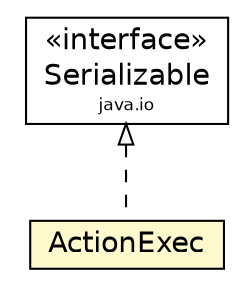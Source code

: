 #!/usr/local/bin/dot
#
# Class diagram 
# Generated by UMLGraph version 5.1 (http://www.umlgraph.org/)
#

digraph G {
	edge [fontname="Helvetica",fontsize=10,labelfontname="Helvetica",labelfontsize=10];
	node [fontname="Helvetica",fontsize=10,shape=plaintext];
	nodesep=0.25;
	ranksep=0.5;
	// jason.asSemantics.ActionExec
	c11084 [label=<<table title="jason.asSemantics.ActionExec" border="0" cellborder="1" cellspacing="0" cellpadding="2" port="p" bgcolor="lemonChiffon" href="./ActionExec.html">
		<tr><td><table border="0" cellspacing="0" cellpadding="1">
<tr><td align="center" balign="center"> ActionExec </td></tr>
		</table></td></tr>
		</table>>, fontname="Helvetica", fontcolor="black", fontsize=14.0];
	//jason.asSemantics.ActionExec implements java.io.Serializable
	c11305:p -> c11084:p [dir=back,arrowtail=empty,style=dashed];
	// java.io.Serializable
	c11305 [label=<<table title="java.io.Serializable" border="0" cellborder="1" cellspacing="0" cellpadding="2" port="p" href="http://java.sun.com/j2se/1.4.2/docs/api/java/io/Serializable.html">
		<tr><td><table border="0" cellspacing="0" cellpadding="1">
<tr><td align="center" balign="center"> &#171;interface&#187; </td></tr>
<tr><td align="center" balign="center"> Serializable </td></tr>
<tr><td align="center" balign="center"><font point-size="8.0"> java.io </font></td></tr>
		</table></td></tr>
		</table>>, fontname="Helvetica", fontcolor="black", fontsize=14.0];
}

